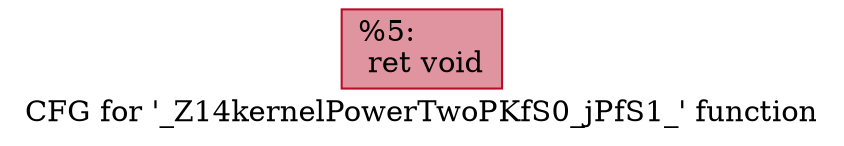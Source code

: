 digraph "CFG for '_Z14kernelPowerTwoPKfS0_jPfS1_' function" {
	label="CFG for '_Z14kernelPowerTwoPKfS0_jPfS1_' function";

	Node0x5dc39f0 [shape=record,color="#b70d28ff", style=filled, fillcolor="#b70d2870",label="{%5:\l  ret void\l}"];
}
